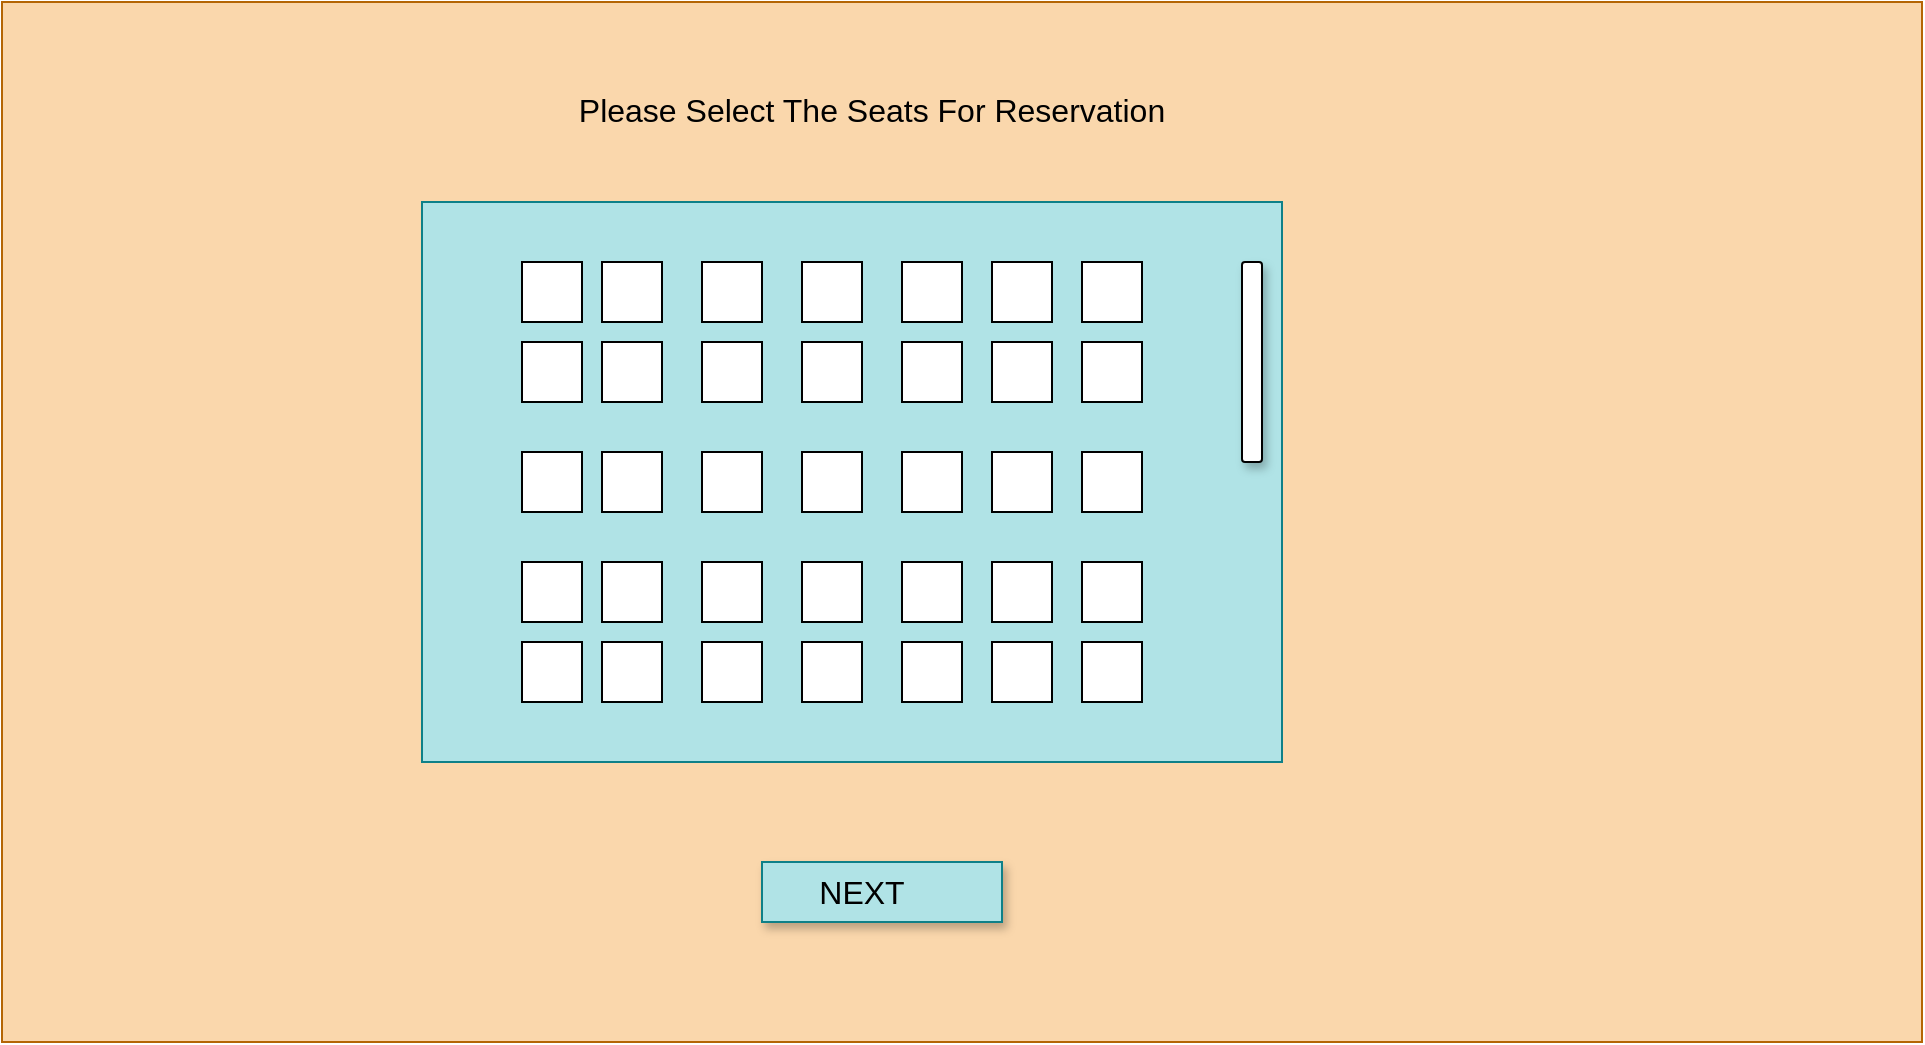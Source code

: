 <mxfile>
    <diagram id="CxIe0JEat2Jm0txFM1Ki" name="Page-1">
        <mxGraphModel dx="911" dy="1528" grid="1" gridSize="10" guides="1" tooltips="1" connect="1" arrows="1" fold="1" page="1" pageScale="1" pageWidth="850" pageHeight="1100" math="0" shadow="0">
            <root>
                <mxCell id="0"/>
                <mxCell id="1" parent="0"/>
                <mxCell id="2" value="" style="rounded=0;whiteSpace=wrap;html=1;fillColor=#fad7ac;strokeColor=#b46504;" vertex="1" parent="1">
                    <mxGeometry y="-40" width="960" height="520" as="geometry"/>
                </mxCell>
                <mxCell id="4" value="&lt;p style=&quot;line-height: 60%;&quot;&gt;&lt;font style=&quot;font-size: 16px;&quot; color=&quot;#000000&quot;&gt;Please Select The&amp;nbsp;Seats For Reservation&lt;/font&gt;&lt;/p&gt;" style="text;html=1;align=center;verticalAlign=middle;whiteSpace=wrap;rounded=0;" vertex="1" parent="1">
                    <mxGeometry x="260" width="350" height="30" as="geometry"/>
                </mxCell>
                <mxCell id="5" value="" style="rounded=0;whiteSpace=wrap;html=1;fontSize=16;fillColor=#b0e3e6;strokeColor=#0e8088;" vertex="1" parent="1">
                    <mxGeometry x="210" y="60" width="430" height="280" as="geometry"/>
                </mxCell>
                <mxCell id="6" value="" style="rounded=0;whiteSpace=wrap;html=1;fontSize=16;fontColor=#000000;" vertex="1" parent="1">
                    <mxGeometry x="260" y="90" width="30" height="30" as="geometry"/>
                </mxCell>
                <mxCell id="8" value="" style="rounded=0;whiteSpace=wrap;html=1;fontSize=16;fontColor=#000000;" vertex="1" parent="1">
                    <mxGeometry x="300" y="90" width="30" height="30" as="geometry"/>
                </mxCell>
                <mxCell id="9" value="" style="rounded=0;whiteSpace=wrap;html=1;fontSize=16;fontColor=#000000;" vertex="1" parent="1">
                    <mxGeometry x="350" y="90" width="30" height="30" as="geometry"/>
                </mxCell>
                <mxCell id="10" value="" style="rounded=0;whiteSpace=wrap;html=1;fontSize=16;fontColor=#000000;" vertex="1" parent="1">
                    <mxGeometry x="400" y="90" width="30" height="30" as="geometry"/>
                </mxCell>
                <mxCell id="11" value="" style="rounded=0;whiteSpace=wrap;html=1;fontSize=16;fontColor=#000000;" vertex="1" parent="1">
                    <mxGeometry x="450" y="90" width="30" height="30" as="geometry"/>
                </mxCell>
                <mxCell id="12" value="" style="rounded=0;whiteSpace=wrap;html=1;fontSize=16;fontColor=#000000;" vertex="1" parent="1">
                    <mxGeometry x="495" y="90" width="30" height="30" as="geometry"/>
                </mxCell>
                <mxCell id="13" value="" style="rounded=0;whiteSpace=wrap;html=1;fontSize=16;fontColor=#000000;" vertex="1" parent="1">
                    <mxGeometry x="540" y="90" width="30" height="30" as="geometry"/>
                </mxCell>
                <mxCell id="29" value="" style="rounded=0;whiteSpace=wrap;html=1;fontSize=16;fontColor=#000000;" vertex="1" parent="1">
                    <mxGeometry x="260" y="130" width="30" height="30" as="geometry"/>
                </mxCell>
                <mxCell id="30" value="" style="rounded=0;whiteSpace=wrap;html=1;fontSize=16;fontColor=#000000;" vertex="1" parent="1">
                    <mxGeometry x="540" y="130" width="30" height="30" as="geometry"/>
                </mxCell>
                <mxCell id="31" value="" style="rounded=0;whiteSpace=wrap;html=1;fontSize=16;fontColor=#000000;" vertex="1" parent="1">
                    <mxGeometry x="495" y="130" width="30" height="30" as="geometry"/>
                </mxCell>
                <mxCell id="32" value="" style="rounded=0;whiteSpace=wrap;html=1;fontSize=16;fontColor=#000000;" vertex="1" parent="1">
                    <mxGeometry x="450" y="130" width="30" height="30" as="geometry"/>
                </mxCell>
                <mxCell id="33" value="" style="rounded=0;whiteSpace=wrap;html=1;fontSize=16;fontColor=#000000;" vertex="1" parent="1">
                    <mxGeometry x="350" y="130" width="30" height="30" as="geometry"/>
                </mxCell>
                <mxCell id="34" value="" style="rounded=0;whiteSpace=wrap;html=1;fontSize=16;fontColor=#000000;" vertex="1" parent="1">
                    <mxGeometry x="300" y="130" width="30" height="30" as="geometry"/>
                </mxCell>
                <mxCell id="35" value="" style="rounded=0;whiteSpace=wrap;html=1;fontSize=16;fontColor=#000000;" vertex="1" parent="1">
                    <mxGeometry x="400" y="130" width="30" height="30" as="geometry"/>
                </mxCell>
                <mxCell id="36" value="" style="rounded=0;whiteSpace=wrap;html=1;fontSize=16;fontColor=#000000;" vertex="1" parent="1">
                    <mxGeometry x="260" y="185" width="30" height="30" as="geometry"/>
                </mxCell>
                <mxCell id="37" value="" style="rounded=0;whiteSpace=wrap;html=1;fontSize=16;fontColor=#000000;" vertex="1" parent="1">
                    <mxGeometry x="540" y="185" width="30" height="30" as="geometry"/>
                </mxCell>
                <mxCell id="38" value="" style="rounded=0;whiteSpace=wrap;html=1;fontSize=16;fontColor=#000000;" vertex="1" parent="1">
                    <mxGeometry x="495" y="185" width="30" height="30" as="geometry"/>
                </mxCell>
                <mxCell id="39" value="" style="rounded=0;whiteSpace=wrap;html=1;fontSize=16;fontColor=#000000;" vertex="1" parent="1">
                    <mxGeometry x="450" y="185" width="30" height="30" as="geometry"/>
                </mxCell>
                <mxCell id="40" value="" style="rounded=0;whiteSpace=wrap;html=1;fontSize=16;fontColor=#000000;" vertex="1" parent="1">
                    <mxGeometry x="350" y="185" width="30" height="30" as="geometry"/>
                </mxCell>
                <mxCell id="41" value="" style="rounded=0;whiteSpace=wrap;html=1;fontSize=16;fontColor=#000000;" vertex="1" parent="1">
                    <mxGeometry x="300" y="185" width="30" height="30" as="geometry"/>
                </mxCell>
                <mxCell id="42" value="" style="rounded=0;whiteSpace=wrap;html=1;fontSize=16;fontColor=#000000;" vertex="1" parent="1">
                    <mxGeometry x="400" y="185" width="30" height="30" as="geometry"/>
                </mxCell>
                <mxCell id="43" value="" style="rounded=0;whiteSpace=wrap;html=1;fontSize=16;fontColor=#000000;" vertex="1" parent="1">
                    <mxGeometry x="260" y="240" width="30" height="30" as="geometry"/>
                </mxCell>
                <mxCell id="44" value="" style="rounded=0;whiteSpace=wrap;html=1;fontSize=16;fontColor=#000000;" vertex="1" parent="1">
                    <mxGeometry x="540" y="240" width="30" height="30" as="geometry"/>
                </mxCell>
                <mxCell id="45" value="" style="rounded=0;whiteSpace=wrap;html=1;fontSize=16;fontColor=#000000;" vertex="1" parent="1">
                    <mxGeometry x="495" y="240" width="30" height="30" as="geometry"/>
                </mxCell>
                <mxCell id="46" value="" style="rounded=0;whiteSpace=wrap;html=1;fontSize=16;fontColor=#000000;" vertex="1" parent="1">
                    <mxGeometry x="450" y="240" width="30" height="30" as="geometry"/>
                </mxCell>
                <mxCell id="47" value="" style="rounded=0;whiteSpace=wrap;html=1;fontSize=16;fontColor=#000000;" vertex="1" parent="1">
                    <mxGeometry x="350" y="240" width="30" height="30" as="geometry"/>
                </mxCell>
                <mxCell id="48" value="" style="rounded=0;whiteSpace=wrap;html=1;fontSize=16;fontColor=#000000;" vertex="1" parent="1">
                    <mxGeometry x="300" y="240" width="30" height="30" as="geometry"/>
                </mxCell>
                <mxCell id="49" value="" style="rounded=0;whiteSpace=wrap;html=1;fontSize=16;fontColor=#000000;" vertex="1" parent="1">
                    <mxGeometry x="400" y="240" width="30" height="30" as="geometry"/>
                </mxCell>
                <mxCell id="50" value="" style="rounded=0;whiteSpace=wrap;html=1;fontSize=16;fontColor=#000000;" vertex="1" parent="1">
                    <mxGeometry x="260" y="280" width="30" height="30" as="geometry"/>
                </mxCell>
                <mxCell id="51" value="" style="rounded=0;whiteSpace=wrap;html=1;fontSize=16;fontColor=#000000;" vertex="1" parent="1">
                    <mxGeometry x="540" y="280" width="30" height="30" as="geometry"/>
                </mxCell>
                <mxCell id="52" value="" style="rounded=0;whiteSpace=wrap;html=1;fontSize=16;fontColor=#000000;" vertex="1" parent="1">
                    <mxGeometry x="495" y="280" width="30" height="30" as="geometry"/>
                </mxCell>
                <mxCell id="53" value="" style="rounded=0;whiteSpace=wrap;html=1;fontSize=16;fontColor=#000000;" vertex="1" parent="1">
                    <mxGeometry x="450" y="280" width="30" height="30" as="geometry"/>
                </mxCell>
                <mxCell id="54" value="" style="rounded=0;whiteSpace=wrap;html=1;fontSize=16;fontColor=#000000;" vertex="1" parent="1">
                    <mxGeometry x="350" y="280" width="30" height="30" as="geometry"/>
                </mxCell>
                <mxCell id="55" value="" style="rounded=0;whiteSpace=wrap;html=1;fontSize=16;fontColor=#000000;" vertex="1" parent="1">
                    <mxGeometry x="300" y="280" width="30" height="30" as="geometry"/>
                </mxCell>
                <mxCell id="56" value="" style="rounded=0;whiteSpace=wrap;html=1;fontSize=16;fontColor=#000000;" vertex="1" parent="1">
                    <mxGeometry x="400" y="280" width="30" height="30" as="geometry"/>
                </mxCell>
                <mxCell id="59" value="" style="rounded=1;whiteSpace=wrap;html=1;fontSize=16;fontColor=#000000;glass=0;shadow=1;" vertex="1" parent="1">
                    <mxGeometry x="620" y="90" width="10" height="100" as="geometry"/>
                </mxCell>
                <mxCell id="60" value="" style="rounded=0;whiteSpace=wrap;html=1;shadow=1;glass=0;sketch=0;fontSize=16;fillColor=#b0e3e6;strokeColor=#0e8088;" vertex="1" parent="1">
                    <mxGeometry x="380" y="390" width="120" height="30" as="geometry"/>
                </mxCell>
                <mxCell id="61" value="NEXT" style="text;html=1;strokeColor=none;fillColor=none;align=center;verticalAlign=middle;whiteSpace=wrap;rounded=0;shadow=1;glass=0;sketch=0;fontSize=16;fontColor=#000000;" vertex="1" parent="1">
                    <mxGeometry x="400" y="390" width="60" height="30" as="geometry"/>
                </mxCell>
            </root>
        </mxGraphModel>
    </diagram>
</mxfile>